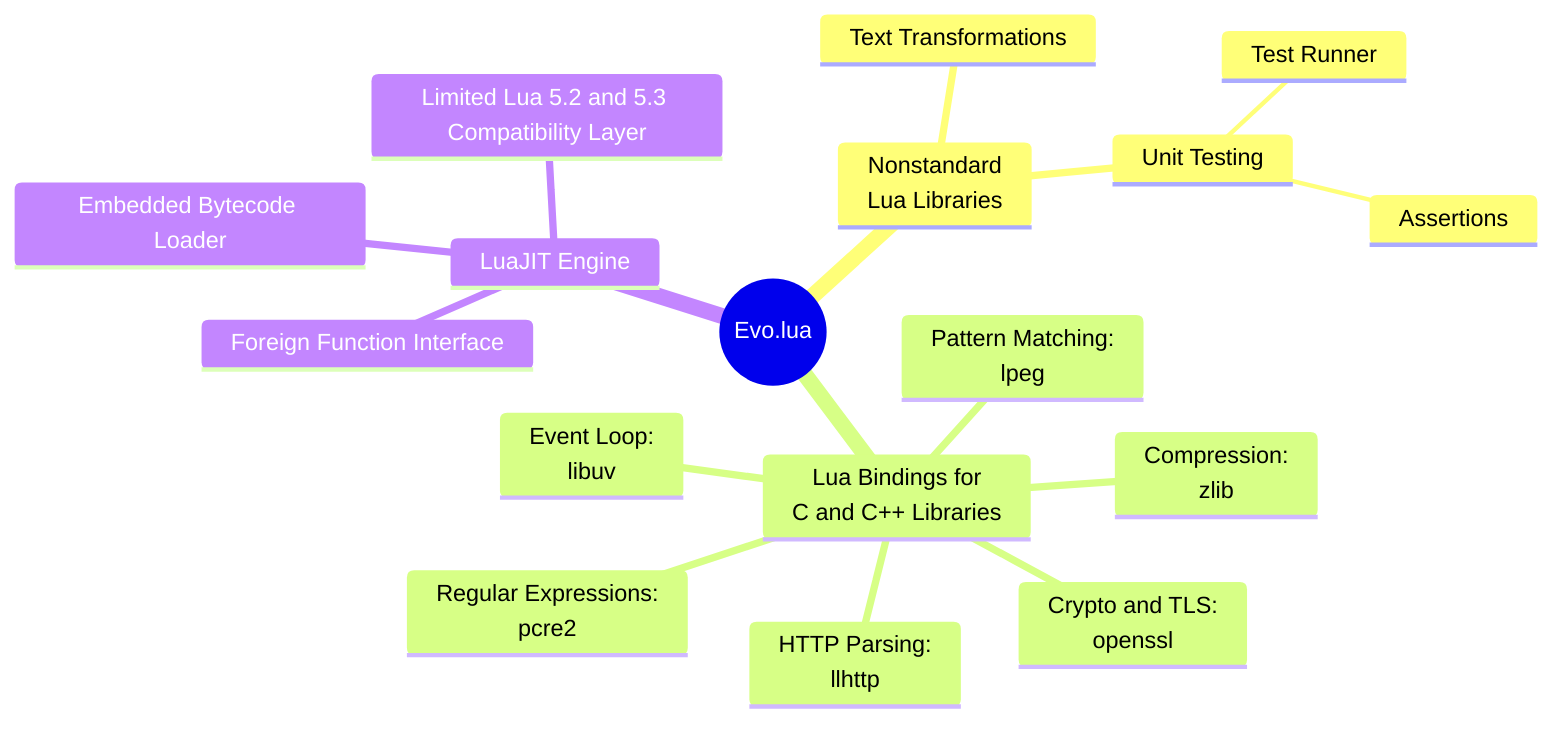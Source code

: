 mindmap
  root((Evo.lua))
    Nonstandard<br/>Lua Libraries
      Text Transformations
      Unit Testing
        Test Runner
        Assertions
    Lua Bindings for<br/>C and C++ Libraries
      Event Loop:<br/>libuv
      Crypto and TLS:<br/>openssl
      Compression:<br/>zlib
      Regular Expressions:<br/>pcre2
      Pattern Matching:<br/>lpeg
      HTTP Parsing:<br/>llhttp
    LuaJIT Engine
      Foreign Function Interface
      Embedded Bytecode Loader
      Limited Lua 5.2 and 5.3 Compatibility Layer
